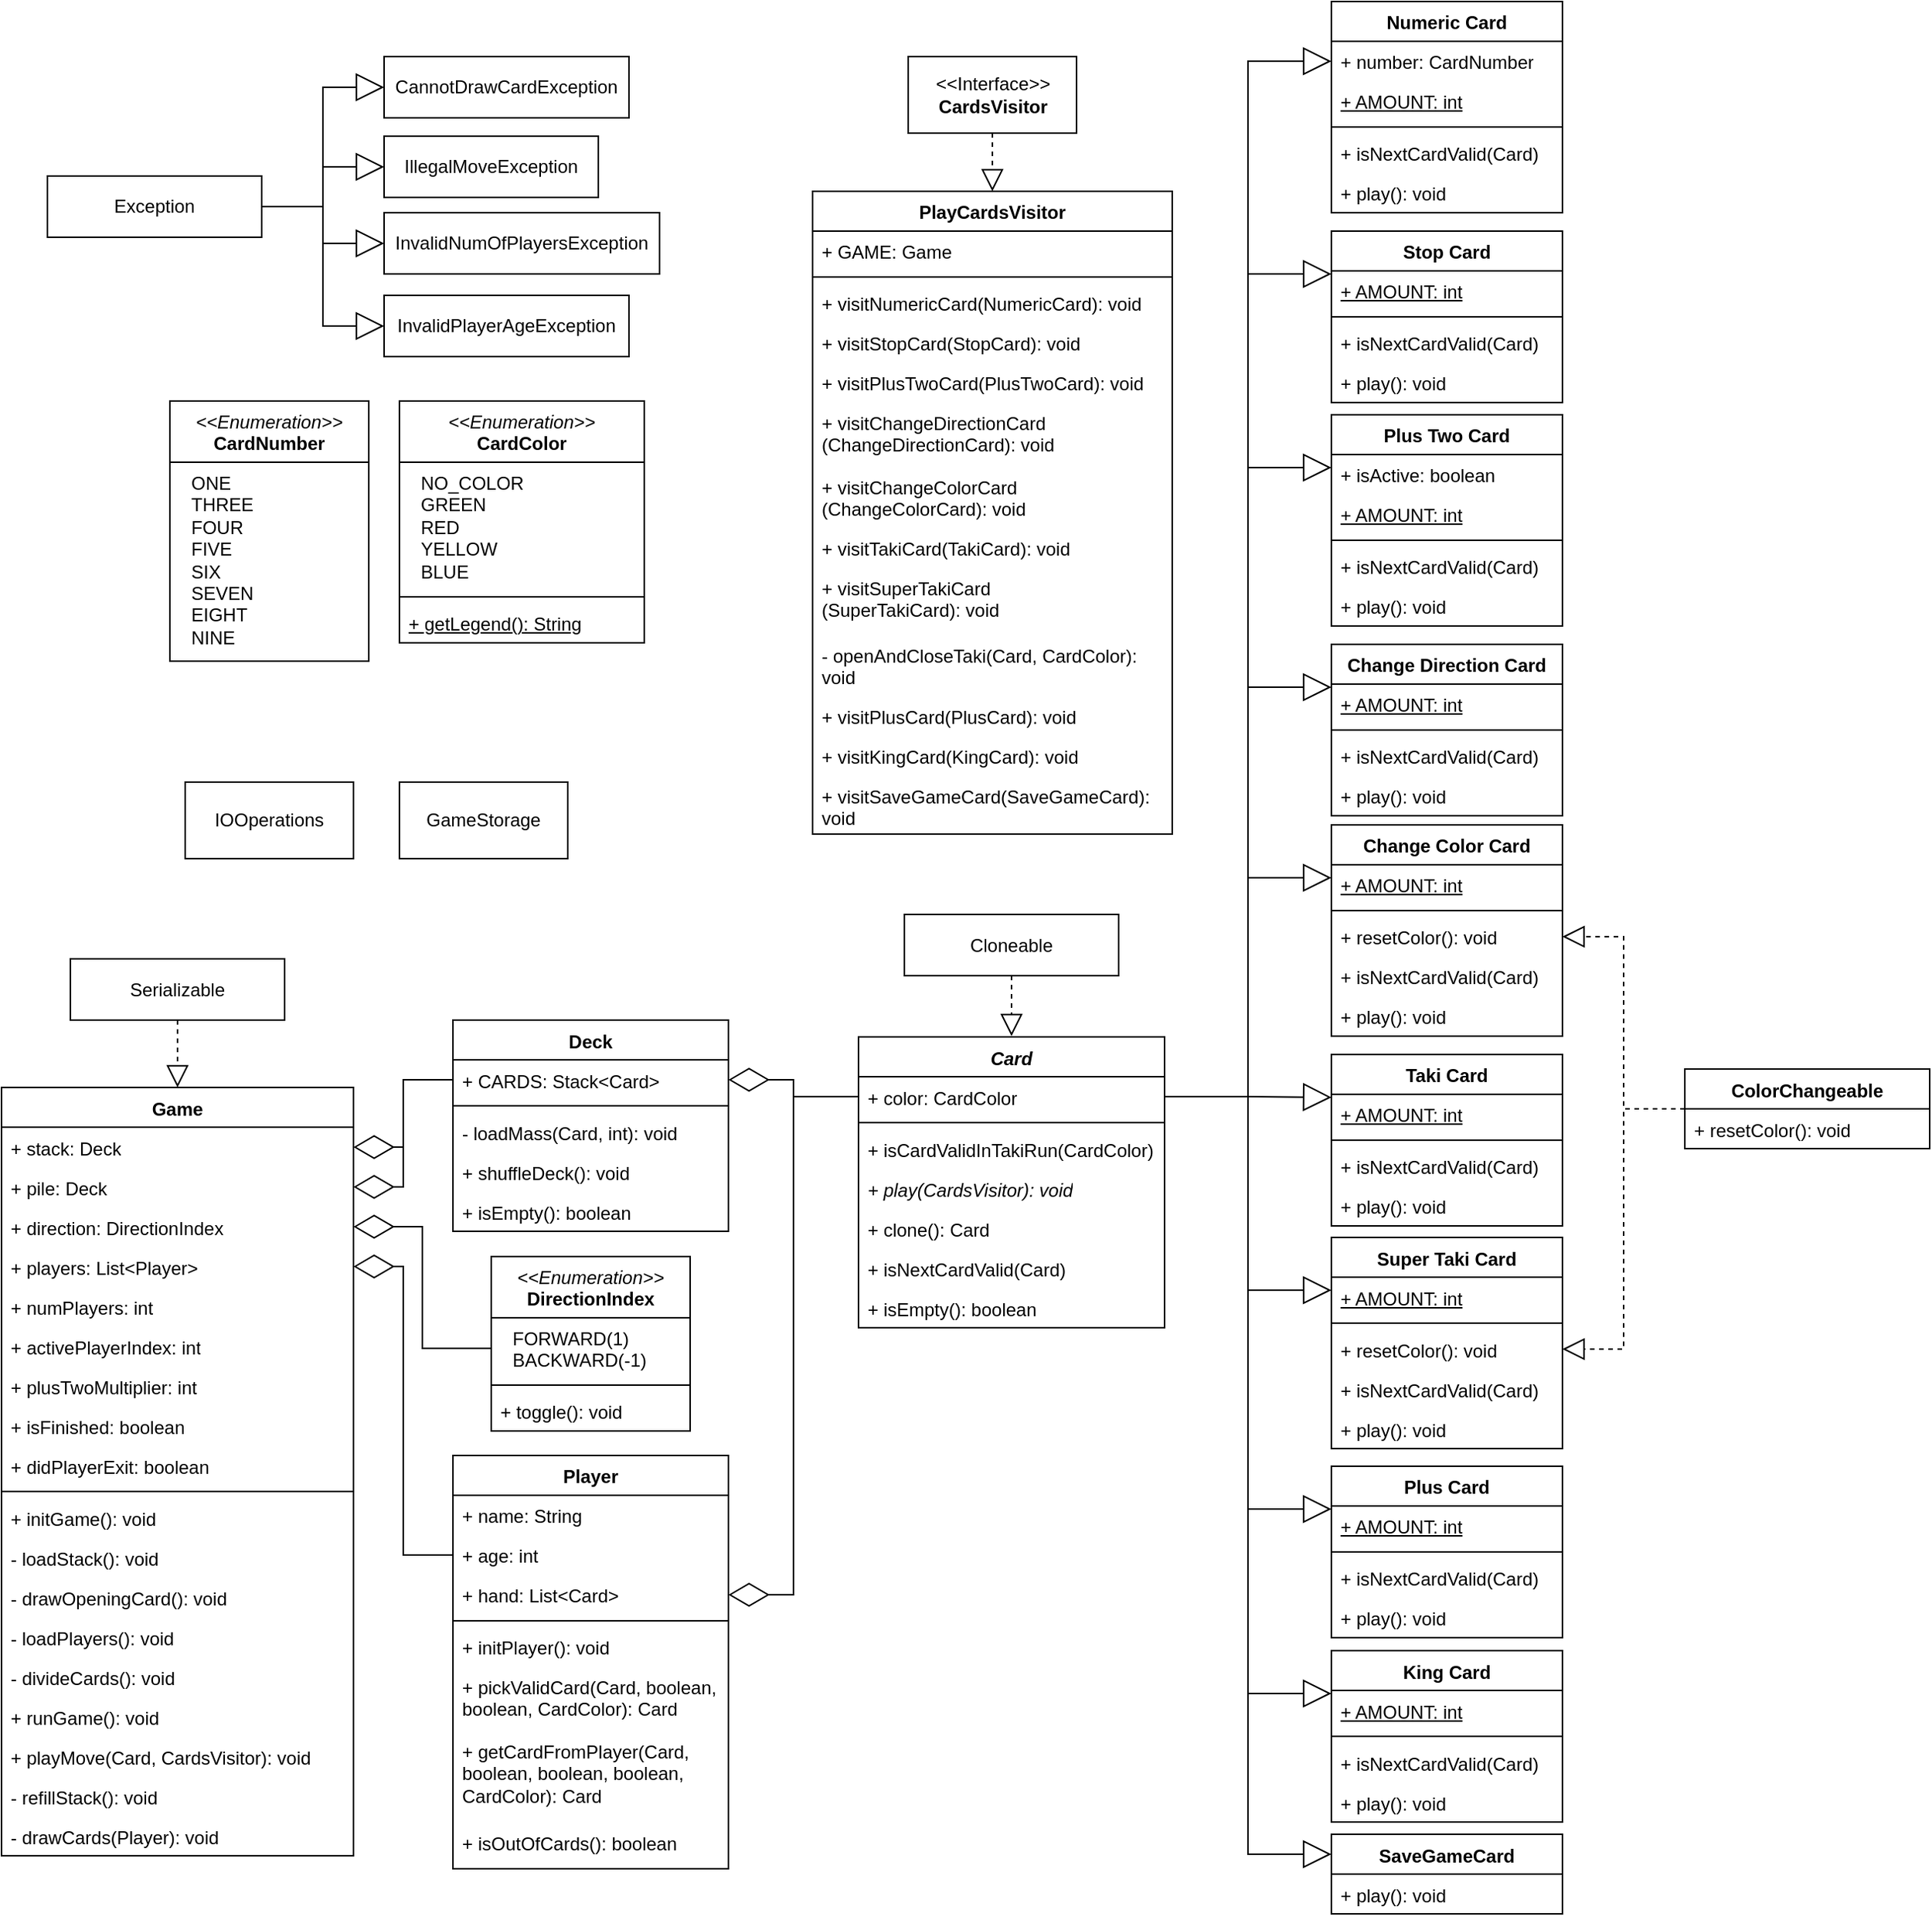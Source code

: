 <mxfile version="21.6.9" type="device">
  <diagram name="Page-1" id="3KxAOXkxdDJ0FSmOoyfA">
    <mxGraphModel dx="2607" dy="2191" grid="1" gridSize="10" guides="1" tooltips="1" connect="1" arrows="1" fold="1" page="1" pageScale="1" pageWidth="1169" pageHeight="827" math="0" shadow="0">
      <root>
        <mxCell id="0" />
        <mxCell id="1" parent="0" />
        <mxCell id="2hb29eeN7sl0OTIaZFT8-1" value="Game" style="swimlane;fontStyle=1;align=center;verticalAlign=top;childLayout=stackLayout;horizontal=1;startSize=26;horizontalStack=0;resizeParent=1;resizeParentMax=0;resizeLast=0;collapsible=1;marginBottom=0;whiteSpace=wrap;html=1;" parent="1" vertex="1">
          <mxGeometry x="40" y="579.5" width="230" height="502" as="geometry" />
        </mxCell>
        <mxCell id="2hb29eeN7sl0OTIaZFT8-17" value="+ stack: Deck" style="text;strokeColor=none;fillColor=none;align=left;verticalAlign=top;spacingLeft=4;spacingRight=4;overflow=hidden;rotatable=0;points=[[0,0.5],[1,0.5]];portConstraint=eastwest;whiteSpace=wrap;html=1;" parent="2hb29eeN7sl0OTIaZFT8-1" vertex="1">
          <mxGeometry y="26" width="230" height="26" as="geometry" />
        </mxCell>
        <mxCell id="2hb29eeN7sl0OTIaZFT8-19" value="+ pile: Deck" style="text;strokeColor=none;fillColor=none;align=left;verticalAlign=top;spacingLeft=4;spacingRight=4;overflow=hidden;rotatable=0;points=[[0,0.5],[1,0.5]];portConstraint=eastwest;whiteSpace=wrap;html=1;" parent="2hb29eeN7sl0OTIaZFT8-1" vertex="1">
          <mxGeometry y="52" width="230" height="26" as="geometry" />
        </mxCell>
        <mxCell id="2hb29eeN7sl0OTIaZFT8-63" value="+ direction: DirectionIndex" style="text;strokeColor=none;fillColor=none;align=left;verticalAlign=top;spacingLeft=4;spacingRight=4;overflow=hidden;rotatable=0;points=[[0,0.5],[1,0.5]];portConstraint=eastwest;whiteSpace=wrap;html=1;" parent="2hb29eeN7sl0OTIaZFT8-1" vertex="1">
          <mxGeometry y="78" width="230" height="26" as="geometry" />
        </mxCell>
        <mxCell id="2hb29eeN7sl0OTIaZFT8-2" value="+ players: List&amp;lt;Player&amp;gt;" style="text;strokeColor=none;fillColor=none;align=left;verticalAlign=top;spacingLeft=4;spacingRight=4;overflow=hidden;rotatable=0;points=[[0,0.5],[1,0.5]];portConstraint=eastwest;whiteSpace=wrap;html=1;" parent="2hb29eeN7sl0OTIaZFT8-1" vertex="1">
          <mxGeometry y="104" width="230" height="26" as="geometry" />
        </mxCell>
        <mxCell id="F0aWsO2o4MTi4esZxs3d-88" value="+ numPlayers: int" style="text;strokeColor=none;fillColor=none;align=left;verticalAlign=top;spacingLeft=4;spacingRight=4;overflow=hidden;rotatable=0;points=[[0,0.5],[1,0.5]];portConstraint=eastwest;whiteSpace=wrap;html=1;" vertex="1" parent="2hb29eeN7sl0OTIaZFT8-1">
          <mxGeometry y="130" width="230" height="26" as="geometry" />
        </mxCell>
        <mxCell id="2hb29eeN7sl0OTIaZFT8-128" value="+ activePlayerIndex: int" style="text;strokeColor=none;fillColor=none;align=left;verticalAlign=top;spacingLeft=4;spacingRight=4;overflow=hidden;rotatable=0;points=[[0,0.5],[1,0.5]];portConstraint=eastwest;whiteSpace=wrap;html=1;" parent="2hb29eeN7sl0OTIaZFT8-1" vertex="1">
          <mxGeometry y="156" width="230" height="26" as="geometry" />
        </mxCell>
        <mxCell id="F0aWsO2o4MTi4esZxs3d-89" value="+ plusTwoMultiplier: int" style="text;strokeColor=none;fillColor=none;align=left;verticalAlign=top;spacingLeft=4;spacingRight=4;overflow=hidden;rotatable=0;points=[[0,0.5],[1,0.5]];portConstraint=eastwest;whiteSpace=wrap;html=1;" vertex="1" parent="2hb29eeN7sl0OTIaZFT8-1">
          <mxGeometry y="182" width="230" height="26" as="geometry" />
        </mxCell>
        <mxCell id="F0aWsO2o4MTi4esZxs3d-90" value="+ isFinished: boolean" style="text;strokeColor=none;fillColor=none;align=left;verticalAlign=top;spacingLeft=4;spacingRight=4;overflow=hidden;rotatable=0;points=[[0,0.5],[1,0.5]];portConstraint=eastwest;whiteSpace=wrap;html=1;" vertex="1" parent="2hb29eeN7sl0OTIaZFT8-1">
          <mxGeometry y="208" width="230" height="26" as="geometry" />
        </mxCell>
        <mxCell id="F0aWsO2o4MTi4esZxs3d-91" value="+ didPlayerExit: boolean" style="text;strokeColor=none;fillColor=none;align=left;verticalAlign=top;spacingLeft=4;spacingRight=4;overflow=hidden;rotatable=0;points=[[0,0.5],[1,0.5]];portConstraint=eastwest;whiteSpace=wrap;html=1;" vertex="1" parent="2hb29eeN7sl0OTIaZFT8-1">
          <mxGeometry y="234" width="230" height="26" as="geometry" />
        </mxCell>
        <mxCell id="2hb29eeN7sl0OTIaZFT8-3" value="" style="line;strokeWidth=1;fillColor=none;align=left;verticalAlign=middle;spacingTop=-1;spacingLeft=3;spacingRight=3;rotatable=0;labelPosition=right;points=[];portConstraint=eastwest;strokeColor=inherit;" parent="2hb29eeN7sl0OTIaZFT8-1" vertex="1">
          <mxGeometry y="260" width="230" height="8" as="geometry" />
        </mxCell>
        <mxCell id="2hb29eeN7sl0OTIaZFT8-4" value="+ initGame(): void" style="text;strokeColor=none;fillColor=none;align=left;verticalAlign=top;spacingLeft=4;spacingRight=4;overflow=hidden;rotatable=0;points=[[0,0.5],[1,0.5]];portConstraint=eastwest;whiteSpace=wrap;html=1;" parent="2hb29eeN7sl0OTIaZFT8-1" vertex="1">
          <mxGeometry y="268" width="230" height="26" as="geometry" />
        </mxCell>
        <mxCell id="F0aWsO2o4MTi4esZxs3d-92" value="- loadStack(): void" style="text;strokeColor=none;fillColor=none;align=left;verticalAlign=top;spacingLeft=4;spacingRight=4;overflow=hidden;rotatable=0;points=[[0,0.5],[1,0.5]];portConstraint=eastwest;whiteSpace=wrap;html=1;" vertex="1" parent="2hb29eeN7sl0OTIaZFT8-1">
          <mxGeometry y="294" width="230" height="26" as="geometry" />
        </mxCell>
        <mxCell id="F0aWsO2o4MTi4esZxs3d-93" value="- drawOpeningCard(): void" style="text;strokeColor=none;fillColor=none;align=left;verticalAlign=top;spacingLeft=4;spacingRight=4;overflow=hidden;rotatable=0;points=[[0,0.5],[1,0.5]];portConstraint=eastwest;whiteSpace=wrap;html=1;" vertex="1" parent="2hb29eeN7sl0OTIaZFT8-1">
          <mxGeometry y="320" width="230" height="26" as="geometry" />
        </mxCell>
        <mxCell id="F0aWsO2o4MTi4esZxs3d-95" value="- loadPlayers(): void" style="text;strokeColor=none;fillColor=none;align=left;verticalAlign=top;spacingLeft=4;spacingRight=4;overflow=hidden;rotatable=0;points=[[0,0.5],[1,0.5]];portConstraint=eastwest;whiteSpace=wrap;html=1;" vertex="1" parent="2hb29eeN7sl0OTIaZFT8-1">
          <mxGeometry y="346" width="230" height="26" as="geometry" />
        </mxCell>
        <mxCell id="xWo7pMmwRZ98FbkL099S-3" value="- divideCards(): void" style="text;strokeColor=none;fillColor=none;align=left;verticalAlign=top;spacingLeft=4;spacingRight=4;overflow=hidden;rotatable=0;points=[[0,0.5],[1,0.5]];portConstraint=eastwest;whiteSpace=wrap;html=1;" parent="2hb29eeN7sl0OTIaZFT8-1" vertex="1">
          <mxGeometry y="372" width="230" height="26" as="geometry" />
        </mxCell>
        <mxCell id="F0aWsO2o4MTi4esZxs3d-96" value="+ runGame(): void" style="text;strokeColor=none;fillColor=none;align=left;verticalAlign=top;spacingLeft=4;spacingRight=4;overflow=hidden;rotatable=0;points=[[0,0.5],[1,0.5]];portConstraint=eastwest;whiteSpace=wrap;html=1;" vertex="1" parent="2hb29eeN7sl0OTIaZFT8-1">
          <mxGeometry y="398" width="230" height="26" as="geometry" />
        </mxCell>
        <mxCell id="F0aWsO2o4MTi4esZxs3d-97" value="+ playMove(Card, CardsVisitor): void" style="text;strokeColor=none;fillColor=none;align=left;verticalAlign=top;spacingLeft=4;spacingRight=4;overflow=hidden;rotatable=0;points=[[0,0.5],[1,0.5]];portConstraint=eastwest;whiteSpace=wrap;html=1;" vertex="1" parent="2hb29eeN7sl0OTIaZFT8-1">
          <mxGeometry y="424" width="230" height="26" as="geometry" />
        </mxCell>
        <mxCell id="F0aWsO2o4MTi4esZxs3d-98" value="- refillStack(): void" style="text;strokeColor=none;fillColor=none;align=left;verticalAlign=top;spacingLeft=4;spacingRight=4;overflow=hidden;rotatable=0;points=[[0,0.5],[1,0.5]];portConstraint=eastwest;whiteSpace=wrap;html=1;" vertex="1" parent="2hb29eeN7sl0OTIaZFT8-1">
          <mxGeometry y="450" width="230" height="26" as="geometry" />
        </mxCell>
        <mxCell id="F0aWsO2o4MTi4esZxs3d-99" value="- drawCards(Player): void" style="text;strokeColor=none;fillColor=none;align=left;verticalAlign=top;spacingLeft=4;spacingRight=4;overflow=hidden;rotatable=0;points=[[0,0.5],[1,0.5]];portConstraint=eastwest;whiteSpace=wrap;html=1;" vertex="1" parent="2hb29eeN7sl0OTIaZFT8-1">
          <mxGeometry y="476" width="230" height="26" as="geometry" />
        </mxCell>
        <mxCell id="2hb29eeN7sl0OTIaZFT8-5" value="Stop Card" style="swimlane;fontStyle=1;align=center;verticalAlign=top;childLayout=stackLayout;horizontal=1;startSize=26;horizontalStack=0;resizeParent=1;resizeParentMax=0;resizeLast=0;collapsible=1;marginBottom=0;whiteSpace=wrap;html=1;" parent="1" vertex="1">
          <mxGeometry x="909" y="20" width="151" height="112" as="geometry" />
        </mxCell>
        <mxCell id="F0aWsO2o4MTi4esZxs3d-62" value="&lt;u&gt;+ AMOUNT: int&lt;/u&gt;" style="text;strokeColor=none;fillColor=none;align=left;verticalAlign=top;spacingLeft=4;spacingRight=4;overflow=hidden;rotatable=0;points=[[0,0.5],[1,0.5]];portConstraint=eastwest;whiteSpace=wrap;html=1;" vertex="1" parent="2hb29eeN7sl0OTIaZFT8-5">
          <mxGeometry y="26" width="151" height="26" as="geometry" />
        </mxCell>
        <mxCell id="F0aWsO2o4MTi4esZxs3d-63" value="" style="line;strokeWidth=1;fillColor=none;align=left;verticalAlign=middle;spacingTop=-1;spacingLeft=3;spacingRight=3;rotatable=0;labelPosition=right;points=[];portConstraint=eastwest;strokeColor=inherit;" vertex="1" parent="2hb29eeN7sl0OTIaZFT8-5">
          <mxGeometry y="52" width="151" height="8" as="geometry" />
        </mxCell>
        <mxCell id="F0aWsO2o4MTi4esZxs3d-32" value="+ isNextCardValid(Card)" style="text;strokeColor=none;fillColor=none;align=left;verticalAlign=top;spacingLeft=4;spacingRight=4;overflow=hidden;rotatable=0;points=[[0,0.5],[1,0.5]];portConstraint=eastwest;whiteSpace=wrap;html=1;" vertex="1" parent="2hb29eeN7sl0OTIaZFT8-5">
          <mxGeometry y="60" width="151" height="26" as="geometry" />
        </mxCell>
        <mxCell id="2hb29eeN7sl0OTIaZFT8-8" value="+ play(): void" style="text;strokeColor=none;fillColor=none;align=left;verticalAlign=top;spacingLeft=4;spacingRight=4;overflow=hidden;rotatable=0;points=[[0,0.5],[1,0.5]];portConstraint=eastwest;whiteSpace=wrap;html=1;" parent="2hb29eeN7sl0OTIaZFT8-5" vertex="1">
          <mxGeometry y="86" width="151" height="26" as="geometry" />
        </mxCell>
        <mxCell id="2hb29eeN7sl0OTIaZFT8-9" value="Player" style="swimlane;fontStyle=1;align=center;verticalAlign=top;childLayout=stackLayout;horizontal=1;startSize=26;horizontalStack=0;resizeParent=1;resizeParentMax=0;resizeLast=0;collapsible=1;marginBottom=0;whiteSpace=wrap;html=1;" parent="1" vertex="1">
          <mxGeometry x="335" y="820" width="180" height="270" as="geometry" />
        </mxCell>
        <mxCell id="2hb29eeN7sl0OTIaZFT8-10" value="+ name: String" style="text;strokeColor=none;fillColor=none;align=left;verticalAlign=top;spacingLeft=4;spacingRight=4;overflow=hidden;rotatable=0;points=[[0,0.5],[1,0.5]];portConstraint=eastwest;whiteSpace=wrap;html=1;" parent="2hb29eeN7sl0OTIaZFT8-9" vertex="1">
          <mxGeometry y="26" width="180" height="26" as="geometry" />
        </mxCell>
        <mxCell id="2hb29eeN7sl0OTIaZFT8-21" value="+ age: int" style="text;strokeColor=none;fillColor=none;align=left;verticalAlign=top;spacingLeft=4;spacingRight=4;overflow=hidden;rotatable=0;points=[[0,0.5],[1,0.5]];portConstraint=eastwest;whiteSpace=wrap;html=1;" parent="2hb29eeN7sl0OTIaZFT8-9" vertex="1">
          <mxGeometry y="52" width="180" height="26" as="geometry" />
        </mxCell>
        <mxCell id="2hb29eeN7sl0OTIaZFT8-22" value="+ hand: List&amp;lt;Card&amp;gt;" style="text;strokeColor=none;fillColor=none;align=left;verticalAlign=top;spacingLeft=4;spacingRight=4;overflow=hidden;rotatable=0;points=[[0,0.5],[1,0.5]];portConstraint=eastwest;whiteSpace=wrap;html=1;" parent="2hb29eeN7sl0OTIaZFT8-9" vertex="1">
          <mxGeometry y="78" width="180" height="26" as="geometry" />
        </mxCell>
        <mxCell id="F0aWsO2o4MTi4esZxs3d-5" value="" style="line;strokeWidth=1;fillColor=none;align=left;verticalAlign=middle;spacingTop=-1;spacingLeft=3;spacingRight=3;rotatable=0;labelPosition=right;points=[];portConstraint=eastwest;strokeColor=inherit;" vertex="1" parent="2hb29eeN7sl0OTIaZFT8-9">
          <mxGeometry y="104" width="180" height="8" as="geometry" />
        </mxCell>
        <mxCell id="F0aWsO2o4MTi4esZxs3d-4" value="+ initPlayer(): void" style="text;strokeColor=none;fillColor=none;align=left;verticalAlign=top;spacingLeft=4;spacingRight=4;overflow=hidden;rotatable=0;points=[[0,0.5],[1,0.5]];portConstraint=eastwest;whiteSpace=wrap;html=1;" vertex="1" parent="2hb29eeN7sl0OTIaZFT8-9">
          <mxGeometry y="112" width="180" height="26" as="geometry" />
        </mxCell>
        <mxCell id="F0aWsO2o4MTi4esZxs3d-7" value="+ pickValidCard(Card, boolean, boolean, CardColor): Card" style="text;strokeColor=none;fillColor=none;align=left;verticalAlign=top;spacingLeft=4;spacingRight=4;overflow=hidden;rotatable=0;points=[[0,0.5],[1,0.5]];portConstraint=eastwest;whiteSpace=wrap;html=1;" vertex="1" parent="2hb29eeN7sl0OTIaZFT8-9">
          <mxGeometry y="138" width="180" height="42" as="geometry" />
        </mxCell>
        <mxCell id="F0aWsO2o4MTi4esZxs3d-8" value="+ getCardFromPlayer(Card, boolean, boolean, boolean, CardColor): Card" style="text;strokeColor=none;fillColor=none;align=left;verticalAlign=top;spacingLeft=4;spacingRight=4;overflow=hidden;rotatable=0;points=[[0,0.5],[1,0.5]];portConstraint=eastwest;whiteSpace=wrap;html=1;" vertex="1" parent="2hb29eeN7sl0OTIaZFT8-9">
          <mxGeometry y="180" width="180" height="60" as="geometry" />
        </mxCell>
        <mxCell id="F0aWsO2o4MTi4esZxs3d-111" value="+ isOutOfCards(): boolean" style="text;strokeColor=none;fillColor=none;align=left;verticalAlign=top;spacingLeft=4;spacingRight=4;overflow=hidden;rotatable=0;points=[[0,0.5],[1,0.5]];portConstraint=eastwest;whiteSpace=wrap;html=1;" vertex="1" parent="2hb29eeN7sl0OTIaZFT8-9">
          <mxGeometry y="240" width="180" height="30" as="geometry" />
        </mxCell>
        <mxCell id="2hb29eeN7sl0OTIaZFT8-13" value="Deck" style="swimlane;fontStyle=1;align=center;verticalAlign=top;childLayout=stackLayout;horizontal=1;startSize=26;horizontalStack=0;resizeParent=1;resizeParentMax=0;resizeLast=0;collapsible=1;marginBottom=0;whiteSpace=wrap;html=1;" parent="1" vertex="1">
          <mxGeometry x="335" y="535.5" width="180" height="138" as="geometry" />
        </mxCell>
        <mxCell id="2hb29eeN7sl0OTIaZFT8-14" value="+ CARDS: Stack&amp;lt;Card&amp;gt;" style="text;strokeColor=none;fillColor=none;align=left;verticalAlign=top;spacingLeft=4;spacingRight=4;overflow=hidden;rotatable=0;points=[[0,0.5],[1,0.5]];portConstraint=eastwest;whiteSpace=wrap;html=1;" parent="2hb29eeN7sl0OTIaZFT8-13" vertex="1">
          <mxGeometry y="26" width="180" height="26" as="geometry" />
        </mxCell>
        <mxCell id="2hb29eeN7sl0OTIaZFT8-15" value="" style="line;strokeWidth=1;fillColor=none;align=left;verticalAlign=middle;spacingTop=-1;spacingLeft=3;spacingRight=3;rotatable=0;labelPosition=right;points=[];portConstraint=eastwest;strokeColor=inherit;" parent="2hb29eeN7sl0OTIaZFT8-13" vertex="1">
          <mxGeometry y="52" width="180" height="8" as="geometry" />
        </mxCell>
        <mxCell id="0bnimwD5OeQL49uBgAEN-14" value="- loadMass(Card, int): void" style="text;strokeColor=none;fillColor=none;align=left;verticalAlign=top;spacingLeft=4;spacingRight=4;overflow=hidden;rotatable=0;points=[[0,0.5],[1,0.5]];portConstraint=eastwest;whiteSpace=wrap;html=1;" parent="2hb29eeN7sl0OTIaZFT8-13" vertex="1">
          <mxGeometry y="60" width="180" height="26" as="geometry" />
        </mxCell>
        <mxCell id="2hb29eeN7sl0OTIaZFT8-16" value="+ shuffleDeck(): void" style="text;strokeColor=none;fillColor=none;align=left;verticalAlign=top;spacingLeft=4;spacingRight=4;overflow=hidden;rotatable=0;points=[[0,0.5],[1,0.5]];portConstraint=eastwest;whiteSpace=wrap;html=1;" parent="2hb29eeN7sl0OTIaZFT8-13" vertex="1">
          <mxGeometry y="86" width="180" height="26" as="geometry" />
        </mxCell>
        <mxCell id="F0aWsO2o4MTi4esZxs3d-86" value="+ isEmpty(): boolean" style="text;strokeColor=none;fillColor=none;align=left;verticalAlign=top;spacingLeft=4;spacingRight=4;overflow=hidden;rotatable=0;points=[[0,0.5],[1,0.5]];portConstraint=eastwest;whiteSpace=wrap;html=1;" vertex="1" parent="2hb29eeN7sl0OTIaZFT8-13">
          <mxGeometry y="112" width="180" height="26" as="geometry" />
        </mxCell>
        <mxCell id="2hb29eeN7sl0OTIaZFT8-36" value="Numeric Card" style="swimlane;fontStyle=1;align=center;verticalAlign=top;childLayout=stackLayout;horizontal=1;startSize=26;horizontalStack=0;resizeParent=1;resizeParentMax=0;resizeLast=0;collapsible=1;marginBottom=0;whiteSpace=wrap;html=1;" parent="1" vertex="1">
          <mxGeometry x="909" y="-130" width="151" height="138" as="geometry" />
        </mxCell>
        <mxCell id="2hb29eeN7sl0OTIaZFT8-37" value="+ number: CardNumber" style="text;strokeColor=none;fillColor=none;align=left;verticalAlign=top;spacingLeft=4;spacingRight=4;overflow=hidden;rotatable=0;points=[[0,0.5],[1,0.5]];portConstraint=eastwest;whiteSpace=wrap;html=1;" parent="2hb29eeN7sl0OTIaZFT8-36" vertex="1">
          <mxGeometry y="26" width="151" height="26" as="geometry" />
        </mxCell>
        <mxCell id="F0aWsO2o4MTi4esZxs3d-61" value="&lt;u&gt;+ AMOUNT: int&lt;/u&gt;" style="text;strokeColor=none;fillColor=none;align=left;verticalAlign=top;spacingLeft=4;spacingRight=4;overflow=hidden;rotatable=0;points=[[0,0.5],[1,0.5]];portConstraint=eastwest;whiteSpace=wrap;html=1;" vertex="1" parent="2hb29eeN7sl0OTIaZFT8-36">
          <mxGeometry y="52" width="151" height="26" as="geometry" />
        </mxCell>
        <mxCell id="2hb29eeN7sl0OTIaZFT8-39" value="" style="line;strokeWidth=1;fillColor=none;align=left;verticalAlign=middle;spacingTop=-1;spacingLeft=3;spacingRight=3;rotatable=0;labelPosition=right;points=[];portConstraint=eastwest;strokeColor=inherit;" parent="2hb29eeN7sl0OTIaZFT8-36" vertex="1">
          <mxGeometry y="78" width="151" height="8" as="geometry" />
        </mxCell>
        <mxCell id="F0aWsO2o4MTi4esZxs3d-31" value="+ isNextCardValid(Card)" style="text;strokeColor=none;fillColor=none;align=left;verticalAlign=top;spacingLeft=4;spacingRight=4;overflow=hidden;rotatable=0;points=[[0,0.5],[1,0.5]];portConstraint=eastwest;whiteSpace=wrap;html=1;" vertex="1" parent="2hb29eeN7sl0OTIaZFT8-36">
          <mxGeometry y="86" width="151" height="26" as="geometry" />
        </mxCell>
        <mxCell id="2hb29eeN7sl0OTIaZFT8-105" value="+ play(): void" style="text;strokeColor=none;fillColor=none;align=left;verticalAlign=top;spacingLeft=4;spacingRight=4;overflow=hidden;rotatable=0;points=[[0,0.5],[1,0.5]];portConstraint=eastwest;whiteSpace=wrap;html=1;" parent="2hb29eeN7sl0OTIaZFT8-36" vertex="1">
          <mxGeometry y="112" width="151" height="26" as="geometry" />
        </mxCell>
        <mxCell id="2hb29eeN7sl0OTIaZFT8-51" value="Plus Two Card" style="swimlane;fontStyle=1;align=center;verticalAlign=top;childLayout=stackLayout;horizontal=1;startSize=26;horizontalStack=0;resizeParent=1;resizeParentMax=0;resizeLast=0;collapsible=1;marginBottom=0;whiteSpace=wrap;html=1;" parent="1" vertex="1">
          <mxGeometry x="909" y="140" width="151" height="138" as="geometry" />
        </mxCell>
        <mxCell id="F0aWsO2o4MTi4esZxs3d-78" value="+ isActive: boolean" style="text;strokeColor=none;fillColor=none;align=left;verticalAlign=top;spacingLeft=4;spacingRight=4;overflow=hidden;rotatable=0;points=[[0,0.5],[1,0.5]];portConstraint=eastwest;whiteSpace=wrap;html=1;" vertex="1" parent="2hb29eeN7sl0OTIaZFT8-51">
          <mxGeometry y="26" width="151" height="26" as="geometry" />
        </mxCell>
        <mxCell id="F0aWsO2o4MTi4esZxs3d-71" value="&lt;u&gt;+ AMOUNT: int&lt;/u&gt;" style="text;strokeColor=none;fillColor=none;align=left;verticalAlign=top;spacingLeft=4;spacingRight=4;overflow=hidden;rotatable=0;points=[[0,0.5],[1,0.5]];portConstraint=eastwest;whiteSpace=wrap;html=1;" vertex="1" parent="2hb29eeN7sl0OTIaZFT8-51">
          <mxGeometry y="52" width="151" height="26" as="geometry" />
        </mxCell>
        <mxCell id="F0aWsO2o4MTi4esZxs3d-64" value="" style="line;strokeWidth=1;fillColor=none;align=left;verticalAlign=middle;spacingTop=-1;spacingLeft=3;spacingRight=3;rotatable=0;labelPosition=right;points=[];portConstraint=eastwest;strokeColor=inherit;" vertex="1" parent="2hb29eeN7sl0OTIaZFT8-51">
          <mxGeometry y="78" width="151" height="8" as="geometry" />
        </mxCell>
        <mxCell id="F0aWsO2o4MTi4esZxs3d-33" value="+ isNextCardValid(Card)" style="text;strokeColor=none;fillColor=none;align=left;verticalAlign=top;spacingLeft=4;spacingRight=4;overflow=hidden;rotatable=0;points=[[0,0.5],[1,0.5]];portConstraint=eastwest;whiteSpace=wrap;html=1;" vertex="1" parent="2hb29eeN7sl0OTIaZFT8-51">
          <mxGeometry y="86" width="151" height="26" as="geometry" />
        </mxCell>
        <mxCell id="2hb29eeN7sl0OTIaZFT8-54" value="+ play(): void" style="text;strokeColor=none;fillColor=none;align=left;verticalAlign=top;spacingLeft=4;spacingRight=4;overflow=hidden;rotatable=0;points=[[0,0.5],[1,0.5]];portConstraint=eastwest;whiteSpace=wrap;html=1;" parent="2hb29eeN7sl0OTIaZFT8-51" vertex="1">
          <mxGeometry y="112" width="151" height="26" as="geometry" />
        </mxCell>
        <mxCell id="2hb29eeN7sl0OTIaZFT8-55" value="Change Direction Card" style="swimlane;fontStyle=1;align=center;verticalAlign=top;childLayout=stackLayout;horizontal=1;startSize=26;horizontalStack=0;resizeParent=1;resizeParentMax=0;resizeLast=0;collapsible=1;marginBottom=0;whiteSpace=wrap;html=1;" parent="1" vertex="1">
          <mxGeometry x="909" y="290" width="151" height="112" as="geometry" />
        </mxCell>
        <mxCell id="F0aWsO2o4MTi4esZxs3d-72" value="&lt;u&gt;+ AMOUNT: int&lt;/u&gt;" style="text;strokeColor=none;fillColor=none;align=left;verticalAlign=top;spacingLeft=4;spacingRight=4;overflow=hidden;rotatable=0;points=[[0,0.5],[1,0.5]];portConstraint=eastwest;whiteSpace=wrap;html=1;" vertex="1" parent="2hb29eeN7sl0OTIaZFT8-55">
          <mxGeometry y="26" width="151" height="26" as="geometry" />
        </mxCell>
        <mxCell id="F0aWsO2o4MTi4esZxs3d-65" value="" style="line;strokeWidth=1;fillColor=none;align=left;verticalAlign=middle;spacingTop=-1;spacingLeft=3;spacingRight=3;rotatable=0;labelPosition=right;points=[];portConstraint=eastwest;strokeColor=inherit;" vertex="1" parent="2hb29eeN7sl0OTIaZFT8-55">
          <mxGeometry y="52" width="151" height="8" as="geometry" />
        </mxCell>
        <mxCell id="F0aWsO2o4MTi4esZxs3d-34" value="+ isNextCardValid(Card)" style="text;strokeColor=none;fillColor=none;align=left;verticalAlign=top;spacingLeft=4;spacingRight=4;overflow=hidden;rotatable=0;points=[[0,0.5],[1,0.5]];portConstraint=eastwest;whiteSpace=wrap;html=1;" vertex="1" parent="2hb29eeN7sl0OTIaZFT8-55">
          <mxGeometry y="60" width="151" height="26" as="geometry" />
        </mxCell>
        <mxCell id="2hb29eeN7sl0OTIaZFT8-58" value="+ play(): void" style="text;strokeColor=none;fillColor=none;align=left;verticalAlign=top;spacingLeft=4;spacingRight=4;overflow=hidden;rotatable=0;points=[[0,0.5],[1,0.5]];portConstraint=eastwest;whiteSpace=wrap;html=1;" parent="2hb29eeN7sl0OTIaZFT8-55" vertex="1">
          <mxGeometry y="86" width="151" height="26" as="geometry" />
        </mxCell>
        <mxCell id="2hb29eeN7sl0OTIaZFT8-59" value="Change Color Card" style="swimlane;fontStyle=1;align=center;verticalAlign=top;childLayout=stackLayout;horizontal=1;startSize=26;horizontalStack=0;resizeParent=1;resizeParentMax=0;resizeLast=0;collapsible=1;marginBottom=0;whiteSpace=wrap;html=1;" parent="1" vertex="1">
          <mxGeometry x="909" y="408" width="151" height="138" as="geometry" />
        </mxCell>
        <mxCell id="F0aWsO2o4MTi4esZxs3d-73" value="&lt;u&gt;+ AMOUNT: int&lt;/u&gt;" style="text;strokeColor=none;fillColor=none;align=left;verticalAlign=top;spacingLeft=4;spacingRight=4;overflow=hidden;rotatable=0;points=[[0,0.5],[1,0.5]];portConstraint=eastwest;whiteSpace=wrap;html=1;" vertex="1" parent="2hb29eeN7sl0OTIaZFT8-59">
          <mxGeometry y="26" width="151" height="26" as="geometry" />
        </mxCell>
        <mxCell id="F0aWsO2o4MTi4esZxs3d-66" value="" style="line;strokeWidth=1;fillColor=none;align=left;verticalAlign=middle;spacingTop=-1;spacingLeft=3;spacingRight=3;rotatable=0;labelPosition=right;points=[];portConstraint=eastwest;strokeColor=inherit;" vertex="1" parent="2hb29eeN7sl0OTIaZFT8-59">
          <mxGeometry y="52" width="151" height="8" as="geometry" />
        </mxCell>
        <mxCell id="F0aWsO2o4MTi4esZxs3d-145" value="+ resetColor(): void" style="text;strokeColor=none;fillColor=none;align=left;verticalAlign=top;spacingLeft=4;spacingRight=4;overflow=hidden;rotatable=0;points=[[0,0.5],[1,0.5]];portConstraint=eastwest;whiteSpace=wrap;html=1;" vertex="1" parent="2hb29eeN7sl0OTIaZFT8-59">
          <mxGeometry y="60" width="151" height="26" as="geometry" />
        </mxCell>
        <mxCell id="F0aWsO2o4MTi4esZxs3d-35" value="+ isNextCardValid(Card)" style="text;strokeColor=none;fillColor=none;align=left;verticalAlign=top;spacingLeft=4;spacingRight=4;overflow=hidden;rotatable=0;points=[[0,0.5],[1,0.5]];portConstraint=eastwest;whiteSpace=wrap;html=1;" vertex="1" parent="2hb29eeN7sl0OTIaZFT8-59">
          <mxGeometry y="86" width="151" height="26" as="geometry" />
        </mxCell>
        <mxCell id="2hb29eeN7sl0OTIaZFT8-62" value="+ play(): void" style="text;strokeColor=none;fillColor=none;align=left;verticalAlign=top;spacingLeft=4;spacingRight=4;overflow=hidden;rotatable=0;points=[[0,0.5],[1,0.5]];portConstraint=eastwest;whiteSpace=wrap;html=1;" parent="2hb29eeN7sl0OTIaZFT8-59" vertex="1">
          <mxGeometry y="112" width="151" height="26" as="geometry" />
        </mxCell>
        <mxCell id="2hb29eeN7sl0OTIaZFT8-70" value="Taki Card" style="swimlane;fontStyle=1;align=center;verticalAlign=top;childLayout=stackLayout;horizontal=1;startSize=26;horizontalStack=0;resizeParent=1;resizeParentMax=0;resizeLast=0;collapsible=1;marginBottom=0;whiteSpace=wrap;html=1;" parent="1" vertex="1">
          <mxGeometry x="909" y="558" width="151" height="112" as="geometry" />
        </mxCell>
        <mxCell id="F0aWsO2o4MTi4esZxs3d-74" value="&lt;u&gt;+ AMOUNT: int&lt;/u&gt;" style="text;strokeColor=none;fillColor=none;align=left;verticalAlign=top;spacingLeft=4;spacingRight=4;overflow=hidden;rotatable=0;points=[[0,0.5],[1,0.5]];portConstraint=eastwest;whiteSpace=wrap;html=1;" vertex="1" parent="2hb29eeN7sl0OTIaZFT8-70">
          <mxGeometry y="26" width="151" height="26" as="geometry" />
        </mxCell>
        <mxCell id="F0aWsO2o4MTi4esZxs3d-67" value="" style="line;strokeWidth=1;fillColor=none;align=left;verticalAlign=middle;spacingTop=-1;spacingLeft=3;spacingRight=3;rotatable=0;labelPosition=right;points=[];portConstraint=eastwest;strokeColor=inherit;" vertex="1" parent="2hb29eeN7sl0OTIaZFT8-70">
          <mxGeometry y="52" width="151" height="8" as="geometry" />
        </mxCell>
        <mxCell id="F0aWsO2o4MTi4esZxs3d-36" value="+ isNextCardValid(Card)" style="text;strokeColor=none;fillColor=none;align=left;verticalAlign=top;spacingLeft=4;spacingRight=4;overflow=hidden;rotatable=0;points=[[0,0.5],[1,0.5]];portConstraint=eastwest;whiteSpace=wrap;html=1;" vertex="1" parent="2hb29eeN7sl0OTIaZFT8-70">
          <mxGeometry y="60" width="151" height="26" as="geometry" />
        </mxCell>
        <mxCell id="2hb29eeN7sl0OTIaZFT8-73" value="+ play(): void" style="text;strokeColor=none;fillColor=none;align=left;verticalAlign=top;spacingLeft=4;spacingRight=4;overflow=hidden;rotatable=0;points=[[0,0.5],[1,0.5]];portConstraint=eastwest;whiteSpace=wrap;html=1;" parent="2hb29eeN7sl0OTIaZFT8-70" vertex="1">
          <mxGeometry y="86" width="151" height="26" as="geometry" />
        </mxCell>
        <mxCell id="2hb29eeN7sl0OTIaZFT8-74" value="Super Taki Card" style="swimlane;fontStyle=1;align=center;verticalAlign=top;childLayout=stackLayout;horizontal=1;startSize=26;horizontalStack=0;resizeParent=1;resizeParentMax=0;resizeLast=0;collapsible=1;marginBottom=0;whiteSpace=wrap;html=1;" parent="1" vertex="1">
          <mxGeometry x="909" y="677.5" width="151" height="138" as="geometry" />
        </mxCell>
        <mxCell id="F0aWsO2o4MTi4esZxs3d-75" value="&lt;u&gt;+ AMOUNT: int&lt;/u&gt;" style="text;strokeColor=none;fillColor=none;align=left;verticalAlign=top;spacingLeft=4;spacingRight=4;overflow=hidden;rotatable=0;points=[[0,0.5],[1,0.5]];portConstraint=eastwest;whiteSpace=wrap;html=1;" vertex="1" parent="2hb29eeN7sl0OTIaZFT8-74">
          <mxGeometry y="26" width="151" height="26" as="geometry" />
        </mxCell>
        <mxCell id="F0aWsO2o4MTi4esZxs3d-68" value="" style="line;strokeWidth=1;fillColor=none;align=left;verticalAlign=middle;spacingTop=-1;spacingLeft=3;spacingRight=3;rotatable=0;labelPosition=right;points=[];portConstraint=eastwest;strokeColor=inherit;" vertex="1" parent="2hb29eeN7sl0OTIaZFT8-74">
          <mxGeometry y="52" width="151" height="8" as="geometry" />
        </mxCell>
        <mxCell id="F0aWsO2o4MTi4esZxs3d-146" value="+ resetColor(): void" style="text;strokeColor=none;fillColor=none;align=left;verticalAlign=top;spacingLeft=4;spacingRight=4;overflow=hidden;rotatable=0;points=[[0,0.5],[1,0.5]];portConstraint=eastwest;whiteSpace=wrap;html=1;" vertex="1" parent="2hb29eeN7sl0OTIaZFT8-74">
          <mxGeometry y="60" width="151" height="26" as="geometry" />
        </mxCell>
        <mxCell id="F0aWsO2o4MTi4esZxs3d-37" value="+ isNextCardValid(Card)" style="text;strokeColor=none;fillColor=none;align=left;verticalAlign=top;spacingLeft=4;spacingRight=4;overflow=hidden;rotatable=0;points=[[0,0.5],[1,0.5]];portConstraint=eastwest;whiteSpace=wrap;html=1;" vertex="1" parent="2hb29eeN7sl0OTIaZFT8-74">
          <mxGeometry y="86" width="151" height="26" as="geometry" />
        </mxCell>
        <mxCell id="2hb29eeN7sl0OTIaZFT8-77" value="+ play(): void" style="text;strokeColor=none;fillColor=none;align=left;verticalAlign=top;spacingLeft=4;spacingRight=4;overflow=hidden;rotatable=0;points=[[0,0.5],[1,0.5]];portConstraint=eastwest;whiteSpace=wrap;html=1;" parent="2hb29eeN7sl0OTIaZFT8-74" vertex="1">
          <mxGeometry y="112" width="151" height="26" as="geometry" />
        </mxCell>
        <mxCell id="2hb29eeN7sl0OTIaZFT8-78" value="Plus Card" style="swimlane;fontStyle=1;align=center;verticalAlign=top;childLayout=stackLayout;horizontal=1;startSize=26;horizontalStack=0;resizeParent=1;resizeParentMax=0;resizeLast=0;collapsible=1;marginBottom=0;whiteSpace=wrap;html=1;" parent="1" vertex="1">
          <mxGeometry x="909" y="827" width="151" height="112" as="geometry" />
        </mxCell>
        <mxCell id="F0aWsO2o4MTi4esZxs3d-76" value="&lt;u&gt;+ AMOUNT: int&lt;/u&gt;" style="text;strokeColor=none;fillColor=none;align=left;verticalAlign=top;spacingLeft=4;spacingRight=4;overflow=hidden;rotatable=0;points=[[0,0.5],[1,0.5]];portConstraint=eastwest;whiteSpace=wrap;html=1;" vertex="1" parent="2hb29eeN7sl0OTIaZFT8-78">
          <mxGeometry y="26" width="151" height="26" as="geometry" />
        </mxCell>
        <mxCell id="F0aWsO2o4MTi4esZxs3d-69" value="" style="line;strokeWidth=1;fillColor=none;align=left;verticalAlign=middle;spacingTop=-1;spacingLeft=3;spacingRight=3;rotatable=0;labelPosition=right;points=[];portConstraint=eastwest;strokeColor=inherit;" vertex="1" parent="2hb29eeN7sl0OTIaZFT8-78">
          <mxGeometry y="52" width="151" height="8" as="geometry" />
        </mxCell>
        <mxCell id="F0aWsO2o4MTi4esZxs3d-38" value="+ isNextCardValid(Card)" style="text;strokeColor=none;fillColor=none;align=left;verticalAlign=top;spacingLeft=4;spacingRight=4;overflow=hidden;rotatable=0;points=[[0,0.5],[1,0.5]];portConstraint=eastwest;whiteSpace=wrap;html=1;" vertex="1" parent="2hb29eeN7sl0OTIaZFT8-78">
          <mxGeometry y="60" width="151" height="26" as="geometry" />
        </mxCell>
        <mxCell id="2hb29eeN7sl0OTIaZFT8-81" value="+ play(): void" style="text;strokeColor=none;fillColor=none;align=left;verticalAlign=top;spacingLeft=4;spacingRight=4;overflow=hidden;rotatable=0;points=[[0,0.5],[1,0.5]];portConstraint=eastwest;whiteSpace=wrap;html=1;" parent="2hb29eeN7sl0OTIaZFT8-78" vertex="1">
          <mxGeometry y="86" width="151" height="26" as="geometry" />
        </mxCell>
        <mxCell id="2hb29eeN7sl0OTIaZFT8-82" value="King Card" style="swimlane;fontStyle=1;align=center;verticalAlign=top;childLayout=stackLayout;horizontal=1;startSize=26;horizontalStack=0;resizeParent=1;resizeParentMax=0;resizeLast=0;collapsible=1;marginBottom=0;whiteSpace=wrap;html=1;" parent="1" vertex="1">
          <mxGeometry x="909" y="947.5" width="151" height="112" as="geometry" />
        </mxCell>
        <mxCell id="F0aWsO2o4MTi4esZxs3d-77" value="&lt;u&gt;+ AMOUNT: int&lt;/u&gt;" style="text;strokeColor=none;fillColor=none;align=left;verticalAlign=top;spacingLeft=4;spacingRight=4;overflow=hidden;rotatable=0;points=[[0,0.5],[1,0.5]];portConstraint=eastwest;whiteSpace=wrap;html=1;" vertex="1" parent="2hb29eeN7sl0OTIaZFT8-82">
          <mxGeometry y="26" width="151" height="26" as="geometry" />
        </mxCell>
        <mxCell id="F0aWsO2o4MTi4esZxs3d-70" value="" style="line;strokeWidth=1;fillColor=none;align=left;verticalAlign=middle;spacingTop=-1;spacingLeft=3;spacingRight=3;rotatable=0;labelPosition=right;points=[];portConstraint=eastwest;strokeColor=inherit;" vertex="1" parent="2hb29eeN7sl0OTIaZFT8-82">
          <mxGeometry y="52" width="151" height="8" as="geometry" />
        </mxCell>
        <mxCell id="F0aWsO2o4MTi4esZxs3d-39" value="+ isNextCardValid(Card)" style="text;strokeColor=none;fillColor=none;align=left;verticalAlign=top;spacingLeft=4;spacingRight=4;overflow=hidden;rotatable=0;points=[[0,0.5],[1,0.5]];portConstraint=eastwest;whiteSpace=wrap;html=1;" vertex="1" parent="2hb29eeN7sl0OTIaZFT8-82">
          <mxGeometry y="60" width="151" height="26" as="geometry" />
        </mxCell>
        <mxCell id="2hb29eeN7sl0OTIaZFT8-85" value="+ play(): void" style="text;strokeColor=none;fillColor=none;align=left;verticalAlign=top;spacingLeft=4;spacingRight=4;overflow=hidden;rotatable=0;points=[[0,0.5],[1,0.5]];portConstraint=eastwest;whiteSpace=wrap;html=1;" parent="2hb29eeN7sl0OTIaZFT8-82" vertex="1">
          <mxGeometry y="86" width="151" height="26" as="geometry" />
        </mxCell>
        <mxCell id="2hb29eeN7sl0OTIaZFT8-123" value="Exception" style="html=1;whiteSpace=wrap;" parent="1" vertex="1">
          <mxGeometry x="70" y="-16" width="140" height="40" as="geometry" />
        </mxCell>
        <mxCell id="2hb29eeN7sl0OTIaZFT8-124" value="IllegalMoveException" style="html=1;whiteSpace=wrap;" parent="1" vertex="1">
          <mxGeometry x="290" y="-42" width="140" height="40" as="geometry" />
        </mxCell>
        <mxCell id="2hb29eeN7sl0OTIaZFT8-127" value="CannotDrawCardException" style="html=1;whiteSpace=wrap;" parent="1" vertex="1">
          <mxGeometry x="290" y="-94" width="160" height="40" as="geometry" />
        </mxCell>
        <mxCell id="0bnimwD5OeQL49uBgAEN-5" value="" style="endArrow=diamondThin;endFill=0;endSize=24;html=1;rounded=0;exitX=0;exitY=0.5;exitDx=0;exitDy=0;entryX=1;entryY=0.5;entryDx=0;entryDy=0;edgeStyle=orthogonalEdgeStyle;" parent="1" source="2hb29eeN7sl0OTIaZFT8-14" target="2hb29eeN7sl0OTIaZFT8-17" edge="1">
          <mxGeometry width="160" relative="1" as="geometry">
            <mxPoint x="28" y="681.5" as="sourcePoint" />
            <mxPoint x="295" y="746.5" as="targetPoint" />
          </mxGeometry>
        </mxCell>
        <mxCell id="xWo7pMmwRZ98FbkL099S-5" value="" style="endArrow=diamondThin;endFill=0;endSize=24;html=1;rounded=0;entryX=1;entryY=0.5;entryDx=0;entryDy=0;exitX=0;exitY=0.5;exitDx=0;exitDy=0;edgeStyle=orthogonalEdgeStyle;" parent="1" source="0bnimwD5OeQL49uBgAEN-1" target="2hb29eeN7sl0OTIaZFT8-14" edge="1">
          <mxGeometry width="160" relative="1" as="geometry">
            <mxPoint x="403" y="414.5" as="sourcePoint" />
            <mxPoint x="563" y="414.5" as="targetPoint" />
          </mxGeometry>
        </mxCell>
        <mxCell id="xWo7pMmwRZ98FbkL099S-6" value="" style="endArrow=diamondThin;endFill=0;endSize=24;html=1;rounded=0;exitX=0;exitY=0.5;exitDx=0;exitDy=0;entryX=1;entryY=0.5;entryDx=0;entryDy=0;edgeStyle=orthogonalEdgeStyle;" parent="1" source="0bnimwD5OeQL49uBgAEN-1" target="2hb29eeN7sl0OTIaZFT8-22" edge="1">
          <mxGeometry width="160" relative="1" as="geometry">
            <mxPoint x="323" y="464.5" as="sourcePoint" />
            <mxPoint x="550" y="806.5" as="targetPoint" />
          </mxGeometry>
        </mxCell>
        <mxCell id="xWo7pMmwRZ98FbkL099S-12" value="IOOperations" style="html=1;whiteSpace=wrap;" parent="1" vertex="1">
          <mxGeometry x="160" y="380" width="110" height="50" as="geometry" />
        </mxCell>
        <mxCell id="xWo7pMmwRZ98FbkL099S-15" value="" style="endArrow=diamondThin;endFill=0;endSize=24;html=1;rounded=0;entryX=1;entryY=0.5;entryDx=0;entryDy=0;exitX=0;exitY=0.5;exitDx=0;exitDy=0;edgeStyle=orthogonalEdgeStyle;" parent="1" source="2hb29eeN7sl0OTIaZFT8-21" target="2hb29eeN7sl0OTIaZFT8-2" edge="1">
          <mxGeometry width="160" relative="1" as="geometry">
            <mxPoint x="235" y="756.5" as="sourcePoint" />
            <mxPoint x="255" y="686.5" as="targetPoint" />
          </mxGeometry>
        </mxCell>
        <mxCell id="F0aWsO2o4MTi4esZxs3d-1" value="" style="endArrow=diamondThin;endFill=0;endSize=24;html=1;rounded=0;edgeStyle=orthogonalEdgeStyle;entryX=1;entryY=0.5;entryDx=0;entryDy=0;exitX=0;exitY=0.5;exitDx=0;exitDy=0;" edge="1" parent="1" source="2hb29eeN7sl0OTIaZFT8-14" target="2hb29eeN7sl0OTIaZFT8-19">
          <mxGeometry width="160" relative="1" as="geometry">
            <mxPoint x="305" y="606.5" as="sourcePoint" />
            <mxPoint x="225" y="656.5" as="targetPoint" />
          </mxGeometry>
        </mxCell>
        <mxCell id="F0aWsO2o4MTi4esZxs3d-9" value="Cloneable" style="html=1;whiteSpace=wrap;" vertex="1" parent="1">
          <mxGeometry x="630" y="466.5" width="140" height="40" as="geometry" />
        </mxCell>
        <mxCell id="F0aWsO2o4MTi4esZxs3d-11" value="Serializable" style="html=1;whiteSpace=wrap;" vertex="1" parent="1">
          <mxGeometry x="85" y="495.5" width="140" height="40" as="geometry" />
        </mxCell>
        <mxCell id="F0aWsO2o4MTi4esZxs3d-12" value="" style="endArrow=block;dashed=1;endFill=0;endSize=12;html=1;rounded=0;exitX=0.5;exitY=1;exitDx=0;exitDy=0;entryX=0.5;entryY=0;entryDx=0;entryDy=0;" edge="1" parent="1" source="F0aWsO2o4MTi4esZxs3d-11" target="2hb29eeN7sl0OTIaZFT8-1">
          <mxGeometry width="160" relative="1" as="geometry">
            <mxPoint x="30" y="566.5" as="sourcePoint" />
            <mxPoint x="190" y="566.5" as="targetPoint" />
          </mxGeometry>
        </mxCell>
        <mxCell id="F0aWsO2o4MTi4esZxs3d-13" value="" style="endArrow=block;dashed=1;endFill=0;endSize=12;html=1;rounded=0;exitX=0.5;exitY=1;exitDx=0;exitDy=0;entryX=0.5;entryY=0;entryDx=0;entryDy=0;" edge="1" parent="1" source="F0aWsO2o4MTi4esZxs3d-9">
          <mxGeometry width="160" relative="1" as="geometry">
            <mxPoint x="700" y="500" as="sourcePoint" />
            <mxPoint x="700" y="546" as="targetPoint" />
          </mxGeometry>
        </mxCell>
        <mxCell id="F0aWsO2o4MTi4esZxs3d-17" value="" style="endArrow=block;endSize=16;endFill=0;html=1;rounded=0;exitX=1;exitY=0.5;exitDx=0;exitDy=0;edgeStyle=orthogonalEdgeStyle;entryX=0;entryY=0.5;entryDx=0;entryDy=0;" edge="1" parent="1" source="0bnimwD5OeQL49uBgAEN-1" target="2hb29eeN7sl0OTIaZFT8-37">
          <mxGeometry width="160" relative="1" as="geometry">
            <mxPoint x="720" y="650" as="sourcePoint" />
            <mxPoint x="880" y="210" as="targetPoint" />
          </mxGeometry>
        </mxCell>
        <mxCell id="F0aWsO2o4MTi4esZxs3d-19" value="" style="endArrow=block;endSize=16;endFill=0;html=1;rounded=0;exitX=1;exitY=0.5;exitDx=0;exitDy=0;edgeStyle=orthogonalEdgeStyle;entryX=0;entryY=0.25;entryDx=0;entryDy=0;" edge="1" parent="1" source="0bnimwD5OeQL49uBgAEN-1" target="2hb29eeN7sl0OTIaZFT8-5">
          <mxGeometry width="160" relative="1" as="geometry">
            <mxPoint x="702" y="539.116" as="sourcePoint" />
            <mxPoint x="940" y="600" as="targetPoint" />
          </mxGeometry>
        </mxCell>
        <mxCell id="F0aWsO2o4MTi4esZxs3d-20" value="" style="endArrow=block;endSize=16;endFill=0;html=1;rounded=0;exitX=1;exitY=0.5;exitDx=0;exitDy=0;edgeStyle=orthogonalEdgeStyle;entryX=0;entryY=0.25;entryDx=0;entryDy=0;" edge="1" parent="1" source="0bnimwD5OeQL49uBgAEN-1" target="2hb29eeN7sl0OTIaZFT8-51">
          <mxGeometry width="160" relative="1" as="geometry">
            <mxPoint x="712" y="513" as="sourcePoint" />
            <mxPoint x="919" y="320" as="targetPoint" />
          </mxGeometry>
        </mxCell>
        <mxCell id="F0aWsO2o4MTi4esZxs3d-21" value="" style="endArrow=block;endSize=16;endFill=0;html=1;rounded=0;exitX=1;exitY=0.5;exitDx=0;exitDy=0;edgeStyle=orthogonalEdgeStyle;entryX=0;entryY=0.25;entryDx=0;entryDy=0;" edge="1" parent="1" source="0bnimwD5OeQL49uBgAEN-1" target="2hb29eeN7sl0OTIaZFT8-55">
          <mxGeometry width="160" relative="1" as="geometry">
            <mxPoint x="722" y="549.5" as="sourcePoint" />
            <mxPoint x="870" y="440" as="targetPoint" />
          </mxGeometry>
        </mxCell>
        <mxCell id="F0aWsO2o4MTi4esZxs3d-22" value="" style="endArrow=block;endSize=16;endFill=0;html=1;rounded=0;exitX=1;exitY=0.5;exitDx=0;exitDy=0;edgeStyle=orthogonalEdgeStyle;entryX=0;entryY=0.25;entryDx=0;entryDy=0;" edge="1" parent="1" source="0bnimwD5OeQL49uBgAEN-1" target="2hb29eeN7sl0OTIaZFT8-59">
          <mxGeometry width="160" relative="1" as="geometry">
            <mxPoint x="712" y="513" as="sourcePoint" />
            <mxPoint x="919" y="453" as="targetPoint" />
          </mxGeometry>
        </mxCell>
        <mxCell id="F0aWsO2o4MTi4esZxs3d-23" value="" style="endArrow=block;endSize=16;endFill=0;html=1;rounded=0;exitX=1;exitY=0.5;exitDx=0;exitDy=0;edgeStyle=orthogonalEdgeStyle;entryX=0;entryY=0.25;entryDx=0;entryDy=0;" edge="1" parent="1" source="0bnimwD5OeQL49uBgAEN-1" target="2hb29eeN7sl0OTIaZFT8-70">
          <mxGeometry x="0.004" width="160" relative="1" as="geometry">
            <mxPoint x="722" y="589" as="sourcePoint" />
            <mxPoint x="929" y="589" as="targetPoint" />
            <mxPoint as="offset" />
          </mxGeometry>
        </mxCell>
        <mxCell id="F0aWsO2o4MTi4esZxs3d-27" value="" style="endArrow=block;endSize=16;endFill=0;html=1;rounded=0;exitX=1;exitY=0.5;exitDx=0;exitDy=0;edgeStyle=orthogonalEdgeStyle;entryX=0;entryY=0.25;entryDx=0;entryDy=0;" edge="1" parent="1" source="0bnimwD5OeQL49uBgAEN-1" target="2hb29eeN7sl0OTIaZFT8-82">
          <mxGeometry x="0.004" width="160" relative="1" as="geometry">
            <mxPoint x="640" y="680" as="sourcePoint" />
            <mxPoint x="870" y="900" as="targetPoint" />
            <mxPoint as="offset" />
          </mxGeometry>
        </mxCell>
        <mxCell id="F0aWsO2o4MTi4esZxs3d-28" value="" style="endArrow=block;endSize=16;endFill=0;html=1;rounded=0;exitX=1;exitY=0.5;exitDx=0;exitDy=0;edgeStyle=orthogonalEdgeStyle;entryX=0;entryY=0.25;entryDx=0;entryDy=0;" edge="1" parent="1" source="0bnimwD5OeQL49uBgAEN-1" target="2hb29eeN7sl0OTIaZFT8-74">
          <mxGeometry x="0.004" width="160" relative="1" as="geometry">
            <mxPoint x="650" y="690" as="sourcePoint" />
            <mxPoint x="857" y="750" as="targetPoint" />
            <mxPoint as="offset" />
          </mxGeometry>
        </mxCell>
        <mxCell id="F0aWsO2o4MTi4esZxs3d-29" value="" style="endArrow=block;endSize=16;endFill=0;html=1;rounded=0;exitX=1;exitY=0.5;exitDx=0;exitDy=0;edgeStyle=orthogonalEdgeStyle;entryX=0;entryY=0.25;entryDx=0;entryDy=0;" edge="1" parent="1" source="0bnimwD5OeQL49uBgAEN-1" target="2hb29eeN7sl0OTIaZFT8-78">
          <mxGeometry x="0.004" width="160" relative="1" as="geometry">
            <mxPoint x="650" y="690" as="sourcePoint" />
            <mxPoint x="850" y="790" as="targetPoint" />
            <mxPoint as="offset" />
          </mxGeometry>
        </mxCell>
        <mxCell id="F0aWsO2o4MTi4esZxs3d-41" value="ColorChangeable" style="swimlane;fontStyle=1;align=center;verticalAlign=top;childLayout=stackLayout;horizontal=1;startSize=26;horizontalStack=0;resizeParent=1;resizeParentMax=0;resizeLast=0;collapsible=1;marginBottom=0;whiteSpace=wrap;html=1;" vertex="1" parent="1">
          <mxGeometry x="1140" y="567.5" width="160" height="52" as="geometry" />
        </mxCell>
        <mxCell id="F0aWsO2o4MTi4esZxs3d-42" value="+ resetColor(): void" style="text;strokeColor=none;fillColor=none;align=left;verticalAlign=top;spacingLeft=4;spacingRight=4;overflow=hidden;rotatable=0;points=[[0,0.5],[1,0.5]];portConstraint=eastwest;whiteSpace=wrap;html=1;" vertex="1" parent="F0aWsO2o4MTi4esZxs3d-41">
          <mxGeometry y="26" width="160" height="26" as="geometry" />
        </mxCell>
        <mxCell id="F0aWsO2o4MTi4esZxs3d-45" value="" style="endArrow=block;dashed=1;endFill=0;endSize=12;html=1;rounded=0;exitX=0;exitY=0.5;exitDx=0;exitDy=0;entryX=1;entryY=0.5;entryDx=0;entryDy=0;edgeStyle=orthogonalEdgeStyle;" edge="1" parent="1" source="F0aWsO2o4MTi4esZxs3d-41" target="F0aWsO2o4MTi4esZxs3d-145">
          <mxGeometry width="160" relative="1" as="geometry">
            <mxPoint x="1240" y="500" as="sourcePoint" />
            <mxPoint x="1400" y="500" as="targetPoint" />
          </mxGeometry>
        </mxCell>
        <mxCell id="F0aWsO2o4MTi4esZxs3d-46" value="" style="endArrow=block;dashed=1;endFill=0;endSize=12;html=1;rounded=0;exitX=0;exitY=0.5;exitDx=0;exitDy=0;entryX=1;entryY=0.5;entryDx=0;entryDy=0;edgeStyle=orthogonalEdgeStyle;" edge="1" parent="1" source="F0aWsO2o4MTi4esZxs3d-41" target="F0aWsO2o4MTi4esZxs3d-146">
          <mxGeometry width="160" relative="1" as="geometry">
            <mxPoint x="1400" y="430" as="sourcePoint" />
            <mxPoint x="1560" y="430" as="targetPoint" />
          </mxGeometry>
        </mxCell>
        <mxCell id="F0aWsO2o4MTi4esZxs3d-49" value="&lt;i style=&quot;border-color: var(--border-color); font-weight: 400;&quot;&gt;&amp;lt;&amp;lt;Enumeration&amp;gt;&amp;gt;&lt;/i&gt;&lt;br style=&quot;border-color: var(--border-color); font-weight: 400;&quot;&gt;&lt;b style=&quot;border-color: var(--border-color);&quot;&gt;CardColor&lt;/b&gt;" style="swimlane;fontStyle=1;align=center;verticalAlign=top;childLayout=stackLayout;horizontal=1;startSize=40;horizontalStack=0;resizeParent=1;resizeParentMax=0;resizeLast=0;collapsible=1;marginBottom=0;whiteSpace=wrap;html=1;" vertex="1" parent="1">
          <mxGeometry x="300" y="131" width="160" height="158" as="geometry">
            <mxRectangle x="-220" y="100" width="140" height="40" as="alternateBounds" />
          </mxGeometry>
        </mxCell>
        <mxCell id="F0aWsO2o4MTi4esZxs3d-50" value="&lt;p style=&quot;border-color: var(--border-color); margin: 0px 0px 0px 8px;&quot;&gt;NO_COLOR&lt;/p&gt;&lt;p style=&quot;border-color: var(--border-color); margin: 0px 0px 0px 8px;&quot;&gt;GREEN&lt;/p&gt;&lt;p style=&quot;border-color: var(--border-color); margin: 0px 0px 0px 8px;&quot;&gt;RED&lt;/p&gt;&lt;p style=&quot;border-color: var(--border-color); margin: 0px 0px 0px 8px;&quot;&gt;YELLOW&lt;/p&gt;&lt;p style=&quot;border-color: var(--border-color); margin: 0px 0px 0px 8px;&quot;&gt;BLUE&lt;/p&gt;" style="text;strokeColor=none;fillColor=none;align=left;verticalAlign=top;spacingLeft=4;spacingRight=4;overflow=hidden;rotatable=0;points=[[0,0.5],[1,0.5]];portConstraint=eastwest;whiteSpace=wrap;html=1;" vertex="1" parent="F0aWsO2o4MTi4esZxs3d-49">
          <mxGeometry y="40" width="160" height="84" as="geometry" />
        </mxCell>
        <mxCell id="F0aWsO2o4MTi4esZxs3d-51" value="" style="line;strokeWidth=1;fillColor=none;align=left;verticalAlign=middle;spacingTop=-1;spacingLeft=3;spacingRight=3;rotatable=0;labelPosition=right;points=[];portConstraint=eastwest;strokeColor=inherit;" vertex="1" parent="F0aWsO2o4MTi4esZxs3d-49">
          <mxGeometry y="124" width="160" height="8" as="geometry" />
        </mxCell>
        <mxCell id="F0aWsO2o4MTi4esZxs3d-52" value="&lt;u&gt;+ getLegend(): String&lt;/u&gt;" style="text;strokeColor=none;fillColor=none;align=left;verticalAlign=top;spacingLeft=4;spacingRight=4;overflow=hidden;rotatable=0;points=[[0,0.5],[1,0.5]];portConstraint=eastwest;whiteSpace=wrap;html=1;" vertex="1" parent="F0aWsO2o4MTi4esZxs3d-49">
          <mxGeometry y="132" width="160" height="26" as="geometry" />
        </mxCell>
        <mxCell id="F0aWsO2o4MTi4esZxs3d-53" value="&lt;i style=&quot;border-color: var(--border-color); font-weight: 400;&quot;&gt;&amp;lt;&amp;lt;Enumeration&amp;gt;&amp;gt;&lt;/i&gt;&lt;br style=&quot;border-color: var(--border-color); font-weight: 400;&quot;&gt;&lt;b style=&quot;border-color: var(--border-color);&quot;&gt;CardNumber&lt;/b&gt;" style="swimlane;fontStyle=1;align=center;verticalAlign=top;childLayout=stackLayout;horizontal=1;startSize=40;horizontalStack=0;resizeParent=1;resizeParentMax=0;resizeLast=0;collapsible=1;marginBottom=0;whiteSpace=wrap;html=1;" vertex="1" parent="1">
          <mxGeometry x="150" y="131" width="130" height="170" as="geometry">
            <mxRectangle x="-220" y="100" width="140" height="40" as="alternateBounds" />
          </mxGeometry>
        </mxCell>
        <mxCell id="F0aWsO2o4MTi4esZxs3d-54" value="&lt;p style=&quot;border-color: var(--border-color); margin: 0px 0px 0px 8px;&quot;&gt;ONE&lt;br style=&quot;border-color: var(--border-color);&quot;&gt;&lt;/p&gt;&lt;p style=&quot;border-color: var(--border-color); margin: 0px 0px 0px 8px;&quot;&gt;&lt;span style=&quot;border-color: var(--border-color); background-color: initial;&quot;&gt;THREE&lt;/span&gt;&lt;br style=&quot;border-color: var(--border-color);&quot;&gt;&lt;/p&gt;&lt;p style=&quot;border-color: var(--border-color); margin: 0px 0px 0px 8px;&quot;&gt;FOUR&lt;/p&gt;&lt;p style=&quot;border-color: var(--border-color); margin: 0px 0px 0px 8px;&quot;&gt;FIVE&lt;/p&gt;&lt;p style=&quot;border-color: var(--border-color); margin: 0px 0px 0px 8px;&quot;&gt;&lt;span style=&quot;border-color: var(--border-color); background-color: initial;&quot;&gt;SIX&lt;/span&gt;&lt;br style=&quot;border-color: var(--border-color);&quot;&gt;&lt;/p&gt;&lt;p style=&quot;border-color: var(--border-color); margin: 0px 0px 0px 8px;&quot;&gt;&lt;span style=&quot;border-color: var(--border-color); background-color: initial;&quot;&gt;SEVEN&lt;/span&gt;&lt;/p&gt;&lt;p style=&quot;border-color: var(--border-color); margin: 0px 0px 0px 8px;&quot;&gt;&lt;span style=&quot;border-color: var(--border-color); background-color: initial;&quot;&gt;EIGHT&lt;/span&gt;&lt;/p&gt;&lt;p style=&quot;border-color: var(--border-color); margin: 0px 0px 0px 8px;&quot;&gt;&lt;span style=&quot;border-color: var(--border-color); background-color: initial;&quot;&gt;NINE&lt;/span&gt;&lt;/p&gt;" style="text;strokeColor=none;fillColor=none;align=left;verticalAlign=top;spacingLeft=4;spacingRight=4;overflow=hidden;rotatable=0;points=[[0,0.5],[1,0.5]];portConstraint=eastwest;whiteSpace=wrap;html=1;" vertex="1" parent="F0aWsO2o4MTi4esZxs3d-53">
          <mxGeometry y="40" width="130" height="130" as="geometry" />
        </mxCell>
        <mxCell id="F0aWsO2o4MTi4esZxs3d-57" value="&lt;i style=&quot;border-color: var(--border-color); font-weight: 400;&quot;&gt;&amp;lt;&amp;lt;Enumeration&amp;gt;&amp;gt;&lt;/i&gt;&lt;br style=&quot;border-color: var(--border-color); font-weight: 400;&quot;&gt;DirectionIndex" style="swimlane;fontStyle=1;align=center;verticalAlign=top;childLayout=stackLayout;horizontal=1;startSize=40;horizontalStack=0;resizeParent=1;resizeParentMax=0;resizeLast=0;collapsible=1;marginBottom=0;whiteSpace=wrap;html=1;" vertex="1" parent="1">
          <mxGeometry x="360" y="690" width="130" height="114" as="geometry">
            <mxRectangle x="-220" y="100" width="140" height="40" as="alternateBounds" />
          </mxGeometry>
        </mxCell>
        <mxCell id="F0aWsO2o4MTi4esZxs3d-58" value="&lt;p style=&quot;border-color: var(--border-color); margin: 0px 0px 0px 8px;&quot;&gt;FORWARD(1)&lt;/p&gt;&lt;p style=&quot;border-color: var(--border-color); margin: 0px 0px 0px 8px;&quot;&gt;BACKWARD(-1)&lt;/p&gt;" style="text;strokeColor=none;fillColor=none;align=left;verticalAlign=top;spacingLeft=4;spacingRight=4;overflow=hidden;rotatable=0;points=[[0,0.5],[1,0.5]];portConstraint=eastwest;whiteSpace=wrap;html=1;" vertex="1" parent="F0aWsO2o4MTi4esZxs3d-57">
          <mxGeometry y="40" width="130" height="40" as="geometry" />
        </mxCell>
        <mxCell id="F0aWsO2o4MTi4esZxs3d-60" value="" style="line;strokeWidth=1;fillColor=none;align=left;verticalAlign=middle;spacingTop=-1;spacingLeft=3;spacingRight=3;rotatable=0;labelPosition=right;points=[];portConstraint=eastwest;strokeColor=inherit;" vertex="1" parent="F0aWsO2o4MTi4esZxs3d-57">
          <mxGeometry y="80" width="130" height="8" as="geometry" />
        </mxCell>
        <mxCell id="F0aWsO2o4MTi4esZxs3d-59" value="+ toggle(): void" style="text;strokeColor=none;fillColor=none;align=left;verticalAlign=top;spacingLeft=4;spacingRight=4;overflow=hidden;rotatable=0;points=[[0,0.5],[1,0.5]];portConstraint=eastwest;whiteSpace=wrap;html=1;" vertex="1" parent="F0aWsO2o4MTi4esZxs3d-57">
          <mxGeometry y="88" width="130" height="26" as="geometry" />
        </mxCell>
        <mxCell id="F0aWsO2o4MTi4esZxs3d-79" value="SaveGameCard" style="swimlane;fontStyle=1;align=center;verticalAlign=top;childLayout=stackLayout;horizontal=1;startSize=26;horizontalStack=0;resizeParent=1;resizeParentMax=0;resizeLast=0;collapsible=1;marginBottom=0;whiteSpace=wrap;html=1;" vertex="1" parent="1">
          <mxGeometry x="909" y="1067.5" width="151" height="52" as="geometry" />
        </mxCell>
        <mxCell id="F0aWsO2o4MTi4esZxs3d-83" value="+ play(): void" style="text;strokeColor=none;fillColor=none;align=left;verticalAlign=top;spacingLeft=4;spacingRight=4;overflow=hidden;rotatable=0;points=[[0,0.5],[1,0.5]];portConstraint=eastwest;whiteSpace=wrap;html=1;" vertex="1" parent="F0aWsO2o4MTi4esZxs3d-79">
          <mxGeometry y="26" width="151" height="26" as="geometry" />
        </mxCell>
        <mxCell id="F0aWsO2o4MTi4esZxs3d-84" value="" style="endArrow=block;endSize=16;endFill=0;html=1;rounded=0;exitX=1;exitY=0.5;exitDx=0;exitDy=0;edgeStyle=orthogonalEdgeStyle;entryX=0;entryY=0.25;entryDx=0;entryDy=0;" edge="1" parent="1" source="0bnimwD5OeQL49uBgAEN-1" target="F0aWsO2o4MTi4esZxs3d-79">
          <mxGeometry x="0.004" width="160" relative="1" as="geometry">
            <mxPoint x="740" y="513" as="sourcePoint" />
            <mxPoint x="810" y="990" as="targetPoint" />
            <mxPoint as="offset" />
          </mxGeometry>
        </mxCell>
        <mxCell id="F0aWsO2o4MTi4esZxs3d-100" value="" style="endArrow=block;endSize=16;endFill=0;html=1;rounded=0;exitX=1;exitY=0.5;exitDx=0;exitDy=0;entryX=0;entryY=0.5;entryDx=0;entryDy=0;edgeStyle=orthogonalEdgeStyle;" edge="1" parent="1" source="2hb29eeN7sl0OTIaZFT8-123" target="2hb29eeN7sl0OTIaZFT8-127">
          <mxGeometry width="160" relative="1" as="geometry">
            <mxPoint x="140" y="58" as="sourcePoint" />
            <mxPoint x="250" y="-82" as="targetPoint" />
          </mxGeometry>
        </mxCell>
        <mxCell id="F0aWsO2o4MTi4esZxs3d-101" value="InvalidNumOfPlayersException" style="html=1;whiteSpace=wrap;" vertex="1" parent="1">
          <mxGeometry x="290" y="8" width="180" height="40" as="geometry" />
        </mxCell>
        <mxCell id="F0aWsO2o4MTi4esZxs3d-102" value="InvalidPlayerAgeException" style="html=1;whiteSpace=wrap;" vertex="1" parent="1">
          <mxGeometry x="290" y="62" width="160" height="40" as="geometry" />
        </mxCell>
        <mxCell id="F0aWsO2o4MTi4esZxs3d-103" value="" style="endArrow=block;endSize=16;endFill=0;html=1;rounded=0;exitX=1;exitY=0.5;exitDx=0;exitDy=0;entryX=0;entryY=0.5;entryDx=0;entryDy=0;edgeStyle=orthogonalEdgeStyle;" edge="1" parent="1" source="2hb29eeN7sl0OTIaZFT8-123" target="F0aWsO2o4MTi4esZxs3d-101">
          <mxGeometry width="160" relative="1" as="geometry">
            <mxPoint x="10" y="138" as="sourcePoint" />
            <mxPoint x="170" y="138" as="targetPoint" />
          </mxGeometry>
        </mxCell>
        <mxCell id="F0aWsO2o4MTi4esZxs3d-104" value="" style="endArrow=block;endSize=16;endFill=0;html=1;rounded=0;exitX=1;exitY=0.5;exitDx=0;exitDy=0;entryX=0;entryY=0.5;entryDx=0;entryDy=0;edgeStyle=orthogonalEdgeStyle;" edge="1" parent="1" source="2hb29eeN7sl0OTIaZFT8-123" target="F0aWsO2o4MTi4esZxs3d-102">
          <mxGeometry width="160" relative="1" as="geometry">
            <mxPoint x="-10" y="198" as="sourcePoint" />
            <mxPoint x="150" y="198" as="targetPoint" />
          </mxGeometry>
        </mxCell>
        <mxCell id="F0aWsO2o4MTi4esZxs3d-105" value="" style="endArrow=block;endSize=16;endFill=0;html=1;rounded=0;exitX=1;exitY=0.5;exitDx=0;exitDy=0;entryX=0;entryY=0.5;entryDx=0;entryDy=0;edgeStyle=orthogonalEdgeStyle;" edge="1" parent="1" source="2hb29eeN7sl0OTIaZFT8-123" target="2hb29eeN7sl0OTIaZFT8-124">
          <mxGeometry width="160" relative="1" as="geometry">
            <mxPoint x="-30" y="268" as="sourcePoint" />
            <mxPoint x="130" y="268" as="targetPoint" />
          </mxGeometry>
        </mxCell>
        <mxCell id="F0aWsO2o4MTi4esZxs3d-112" value="PlayCardsVisitor" style="swimlane;fontStyle=1;align=center;verticalAlign=top;childLayout=stackLayout;horizontal=1;startSize=26;horizontalStack=0;resizeParent=1;resizeParentMax=0;resizeLast=0;collapsible=1;marginBottom=0;whiteSpace=wrap;html=1;" vertex="1" parent="1">
          <mxGeometry x="570" y="-6" width="235" height="420" as="geometry" />
        </mxCell>
        <mxCell id="F0aWsO2o4MTi4esZxs3d-115" value="+ GAME: Game" style="text;strokeColor=none;fillColor=none;align=left;verticalAlign=top;spacingLeft=4;spacingRight=4;overflow=hidden;rotatable=0;points=[[0,0.5],[1,0.5]];portConstraint=eastwest;whiteSpace=wrap;html=1;" vertex="1" parent="F0aWsO2o4MTi4esZxs3d-112">
          <mxGeometry y="26" width="235" height="26" as="geometry" />
        </mxCell>
        <mxCell id="F0aWsO2o4MTi4esZxs3d-116" value="" style="line;strokeWidth=1;fillColor=none;align=left;verticalAlign=middle;spacingTop=-1;spacingLeft=3;spacingRight=3;rotatable=0;labelPosition=right;points=[];portConstraint=eastwest;strokeColor=inherit;" vertex="1" parent="F0aWsO2o4MTi4esZxs3d-112">
          <mxGeometry y="52" width="235" height="8" as="geometry" />
        </mxCell>
        <mxCell id="F0aWsO2o4MTi4esZxs3d-117" value="+ visitNumericCard(NumericCard): void" style="text;strokeColor=none;fillColor=none;align=left;verticalAlign=top;spacingLeft=4;spacingRight=4;overflow=hidden;rotatable=0;points=[[0,0.5],[1,0.5]];portConstraint=eastwest;whiteSpace=wrap;html=1;" vertex="1" parent="F0aWsO2o4MTi4esZxs3d-112">
          <mxGeometry y="60" width="235" height="26" as="geometry" />
        </mxCell>
        <mxCell id="F0aWsO2o4MTi4esZxs3d-130" value="+ visitStopCard(StopCard): void" style="text;strokeColor=none;fillColor=none;align=left;verticalAlign=top;spacingLeft=4;spacingRight=4;overflow=hidden;rotatable=0;points=[[0,0.5],[1,0.5]];portConstraint=eastwest;whiteSpace=wrap;html=1;" vertex="1" parent="F0aWsO2o4MTi4esZxs3d-112">
          <mxGeometry y="86" width="235" height="26" as="geometry" />
        </mxCell>
        <mxCell id="F0aWsO2o4MTi4esZxs3d-131" value="+ visitPlusTwoCard(PlusTwoCard): void" style="text;strokeColor=none;fillColor=none;align=left;verticalAlign=top;spacingLeft=4;spacingRight=4;overflow=hidden;rotatable=0;points=[[0,0.5],[1,0.5]];portConstraint=eastwest;whiteSpace=wrap;html=1;" vertex="1" parent="F0aWsO2o4MTi4esZxs3d-112">
          <mxGeometry y="112" width="235" height="26" as="geometry" />
        </mxCell>
        <mxCell id="F0aWsO2o4MTi4esZxs3d-132" value="+ visitChangeDirectionCard&lt;br&gt;(ChangeDirectionCard): void" style="text;strokeColor=none;fillColor=none;align=left;verticalAlign=top;spacingLeft=4;spacingRight=4;overflow=hidden;rotatable=0;points=[[0,0.5],[1,0.5]];portConstraint=eastwest;whiteSpace=wrap;html=1;" vertex="1" parent="F0aWsO2o4MTi4esZxs3d-112">
          <mxGeometry y="138" width="235" height="42" as="geometry" />
        </mxCell>
        <mxCell id="F0aWsO2o4MTi4esZxs3d-133" value="+ visitChangeColorCard&lt;br&gt;(ChangeColorCard): void" style="text;strokeColor=none;fillColor=none;align=left;verticalAlign=top;spacingLeft=4;spacingRight=4;overflow=hidden;rotatable=0;points=[[0,0.5],[1,0.5]];portConstraint=eastwest;whiteSpace=wrap;html=1;" vertex="1" parent="F0aWsO2o4MTi4esZxs3d-112">
          <mxGeometry y="180" width="235" height="40" as="geometry" />
        </mxCell>
        <mxCell id="F0aWsO2o4MTi4esZxs3d-134" value="+ visitTakiCard(TakiCard): void" style="text;strokeColor=none;fillColor=none;align=left;verticalAlign=top;spacingLeft=4;spacingRight=4;overflow=hidden;rotatable=0;points=[[0,0.5],[1,0.5]];portConstraint=eastwest;whiteSpace=wrap;html=1;" vertex="1" parent="F0aWsO2o4MTi4esZxs3d-112">
          <mxGeometry y="220" width="235" height="26" as="geometry" />
        </mxCell>
        <mxCell id="F0aWsO2o4MTi4esZxs3d-135" value="+ visitSuperTakiCard&lt;br&gt;(SuperTakiCard): void" style="text;strokeColor=none;fillColor=none;align=left;verticalAlign=top;spacingLeft=4;spacingRight=4;overflow=hidden;rotatable=0;points=[[0,0.5],[1,0.5]];portConstraint=eastwest;whiteSpace=wrap;html=1;" vertex="1" parent="F0aWsO2o4MTi4esZxs3d-112">
          <mxGeometry y="246" width="235" height="44" as="geometry" />
        </mxCell>
        <mxCell id="F0aWsO2o4MTi4esZxs3d-136" value="- openAndCloseTaki(Card, CardColor): void" style="text;strokeColor=none;fillColor=none;align=left;verticalAlign=top;spacingLeft=4;spacingRight=4;overflow=hidden;rotatable=0;points=[[0,0.5],[1,0.5]];portConstraint=eastwest;whiteSpace=wrap;html=1;" vertex="1" parent="F0aWsO2o4MTi4esZxs3d-112">
          <mxGeometry y="290" width="235" height="40" as="geometry" />
        </mxCell>
        <mxCell id="F0aWsO2o4MTi4esZxs3d-137" value="+ visitPlusCard(PlusCard): void" style="text;strokeColor=none;fillColor=none;align=left;verticalAlign=top;spacingLeft=4;spacingRight=4;overflow=hidden;rotatable=0;points=[[0,0.5],[1,0.5]];portConstraint=eastwest;whiteSpace=wrap;html=1;" vertex="1" parent="F0aWsO2o4MTi4esZxs3d-112">
          <mxGeometry y="330" width="235" height="26" as="geometry" />
        </mxCell>
        <mxCell id="F0aWsO2o4MTi4esZxs3d-138" value="+ visitKingCard(KingCard): void" style="text;strokeColor=none;fillColor=none;align=left;verticalAlign=top;spacingLeft=4;spacingRight=4;overflow=hidden;rotatable=0;points=[[0,0.5],[1,0.5]];portConstraint=eastwest;whiteSpace=wrap;html=1;" vertex="1" parent="F0aWsO2o4MTi4esZxs3d-112">
          <mxGeometry y="356" width="235" height="26" as="geometry" />
        </mxCell>
        <mxCell id="F0aWsO2o4MTi4esZxs3d-139" value="+ visitSaveGameCard(SaveGameCard): void" style="text;strokeColor=none;fillColor=none;align=left;verticalAlign=top;spacingLeft=4;spacingRight=4;overflow=hidden;rotatable=0;points=[[0,0.5],[1,0.5]];portConstraint=eastwest;whiteSpace=wrap;html=1;" vertex="1" parent="F0aWsO2o4MTi4esZxs3d-112">
          <mxGeometry y="382" width="235" height="38" as="geometry" />
        </mxCell>
        <mxCell id="F0aWsO2o4MTi4esZxs3d-121" value="&lt;i&gt;Card&lt;/i&gt;" style="swimlane;fontStyle=1;align=center;verticalAlign=top;childLayout=stackLayout;horizontal=1;startSize=26;horizontalStack=0;resizeParent=1;resizeParentMax=0;resizeLast=0;collapsible=1;marginBottom=0;whiteSpace=wrap;html=1;" vertex="1" parent="1">
          <mxGeometry x="600" y="546.5" width="200" height="190" as="geometry" />
        </mxCell>
        <mxCell id="0bnimwD5OeQL49uBgAEN-1" value="+ color: CardColor" style="text;strokeColor=none;fillColor=none;align=left;verticalAlign=top;spacingLeft=4;spacingRight=4;overflow=hidden;rotatable=0;points=[[0,0.5],[1,0.5]];portConstraint=eastwest;whiteSpace=wrap;html=1;" parent="F0aWsO2o4MTi4esZxs3d-121" vertex="1">
          <mxGeometry y="26" width="200" height="26" as="geometry" />
        </mxCell>
        <mxCell id="F0aWsO2o4MTi4esZxs3d-123" value="" style="line;strokeWidth=1;fillColor=none;align=left;verticalAlign=middle;spacingTop=-1;spacingLeft=3;spacingRight=3;rotatable=0;labelPosition=right;points=[];portConstraint=eastwest;strokeColor=inherit;" vertex="1" parent="F0aWsO2o4MTi4esZxs3d-121">
          <mxGeometry y="52" width="200" height="8" as="geometry" />
        </mxCell>
        <mxCell id="F0aWsO2o4MTi4esZxs3d-30" value="+ isCardValidInTakiRun(CardColor)" style="text;strokeColor=none;fillColor=none;align=left;verticalAlign=top;spacingLeft=4;spacingRight=4;overflow=hidden;rotatable=0;points=[[0,0.5],[1,0.5]];portConstraint=eastwest;whiteSpace=wrap;html=1;" vertex="1" parent="F0aWsO2o4MTi4esZxs3d-121">
          <mxGeometry y="60" width="200" height="26" as="geometry" />
        </mxCell>
        <mxCell id="2hb29eeN7sl0OTIaZFT8-30" value="&lt;i&gt;+ play(CardsVisitor): void&lt;/i&gt;" style="text;strokeColor=none;fillColor=none;align=left;verticalAlign=top;spacingLeft=4;spacingRight=4;overflow=hidden;rotatable=0;points=[[0,0.5],[1,0.5]];portConstraint=eastwest;whiteSpace=wrap;html=1;" parent="F0aWsO2o4MTi4esZxs3d-121" vertex="1">
          <mxGeometry y="86" width="200" height="26" as="geometry" />
        </mxCell>
        <mxCell id="F0aWsO2o4MTi4esZxs3d-87" value="+ clone(): Card" style="text;strokeColor=none;fillColor=none;align=left;verticalAlign=top;spacingLeft=4;spacingRight=4;overflow=hidden;rotatable=0;points=[[0,0.5],[1,0.5]];portConstraint=eastwest;whiteSpace=wrap;html=1;" vertex="1" parent="F0aWsO2o4MTi4esZxs3d-121">
          <mxGeometry y="112" width="200" height="26" as="geometry" />
        </mxCell>
        <mxCell id="F0aWsO2o4MTi4esZxs3d-14" value="+ isNextCardValid(Card)" style="text;strokeColor=none;fillColor=none;align=left;verticalAlign=top;spacingLeft=4;spacingRight=4;overflow=hidden;rotatable=0;points=[[0,0.5],[1,0.5]];portConstraint=eastwest;whiteSpace=wrap;html=1;" vertex="1" parent="F0aWsO2o4MTi4esZxs3d-121">
          <mxGeometry y="138" width="200" height="26" as="geometry" />
        </mxCell>
        <mxCell id="F0aWsO2o4MTi4esZxs3d-126" value="+ isEmpty(): boolean" style="text;strokeColor=none;fillColor=none;align=left;verticalAlign=top;spacingLeft=4;spacingRight=4;overflow=hidden;rotatable=0;points=[[0,0.5],[1,0.5]];portConstraint=eastwest;whiteSpace=wrap;html=1;" vertex="1" parent="F0aWsO2o4MTi4esZxs3d-121">
          <mxGeometry y="164" width="200" height="26" as="geometry" />
        </mxCell>
        <mxCell id="F0aWsO2o4MTi4esZxs3d-127" value="GameStorage" style="html=1;whiteSpace=wrap;" vertex="1" parent="1">
          <mxGeometry x="300" y="380" width="110" height="50" as="geometry" />
        </mxCell>
        <mxCell id="F0aWsO2o4MTi4esZxs3d-129" value="&amp;lt;&amp;lt;Interface&amp;gt;&amp;gt;&lt;br&gt;&lt;b&gt;CardsVisitor&lt;/b&gt;" style="html=1;whiteSpace=wrap;" vertex="1" parent="1">
          <mxGeometry x="632.5" y="-94" width="110" height="50" as="geometry" />
        </mxCell>
        <mxCell id="F0aWsO2o4MTi4esZxs3d-140" value="" style="endArrow=block;dashed=1;endFill=0;endSize=12;html=1;rounded=0;exitX=0.5;exitY=1;exitDx=0;exitDy=0;entryX=0.5;entryY=0;entryDx=0;entryDy=0;" edge="1" parent="1" source="F0aWsO2o4MTi4esZxs3d-129" target="F0aWsO2o4MTi4esZxs3d-112">
          <mxGeometry width="160" relative="1" as="geometry">
            <mxPoint x="375" y="54" as="sourcePoint" />
            <mxPoint x="535" y="54" as="targetPoint" />
          </mxGeometry>
        </mxCell>
        <mxCell id="F0aWsO2o4MTi4esZxs3d-142" value="" style="endArrow=diamondThin;endFill=0;endSize=24;html=1;rounded=0;exitX=0;exitY=0.5;exitDx=0;exitDy=0;entryX=1;entryY=0.5;entryDx=0;entryDy=0;edgeStyle=orthogonalEdgeStyle;" edge="1" parent="1" source="F0aWsO2o4MTi4esZxs3d-58" target="2hb29eeN7sl0OTIaZFT8-63">
          <mxGeometry width="160" relative="1" as="geometry">
            <mxPoint x="-120" y="840" as="sourcePoint" />
            <mxPoint x="40" y="840" as="targetPoint" />
          </mxGeometry>
        </mxCell>
      </root>
    </mxGraphModel>
  </diagram>
</mxfile>

